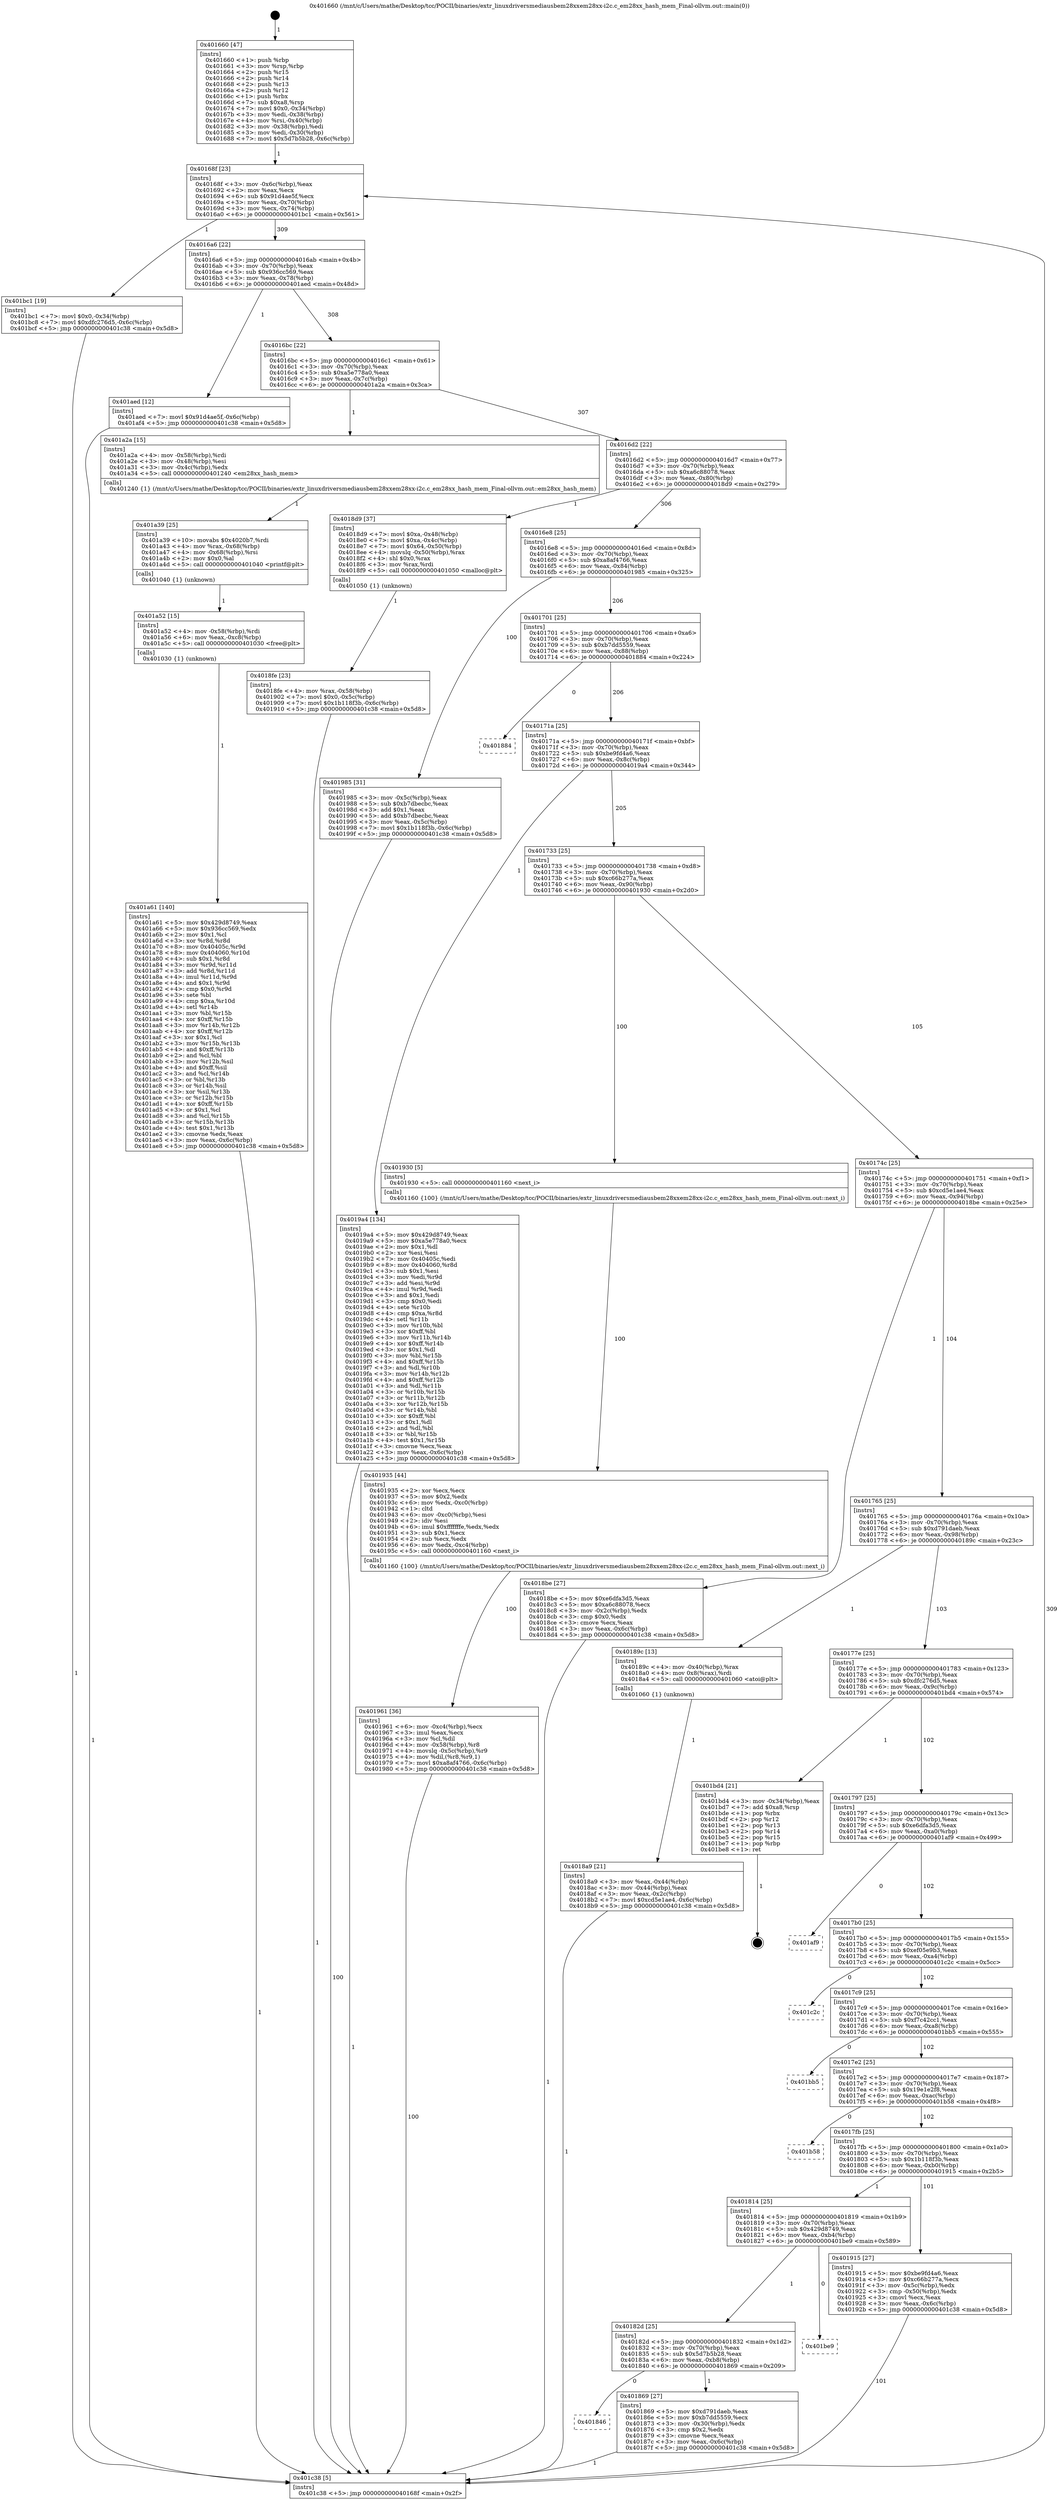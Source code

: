 digraph "0x401660" {
  label = "0x401660 (/mnt/c/Users/mathe/Desktop/tcc/POCII/binaries/extr_linuxdriversmediausbem28xxem28xx-i2c.c_em28xx_hash_mem_Final-ollvm.out::main(0))"
  labelloc = "t"
  node[shape=record]

  Entry [label="",width=0.3,height=0.3,shape=circle,fillcolor=black,style=filled]
  "0x40168f" [label="{
     0x40168f [23]\l
     | [instrs]\l
     &nbsp;&nbsp;0x40168f \<+3\>: mov -0x6c(%rbp),%eax\l
     &nbsp;&nbsp;0x401692 \<+2\>: mov %eax,%ecx\l
     &nbsp;&nbsp;0x401694 \<+6\>: sub $0x91d4ae5f,%ecx\l
     &nbsp;&nbsp;0x40169a \<+3\>: mov %eax,-0x70(%rbp)\l
     &nbsp;&nbsp;0x40169d \<+3\>: mov %ecx,-0x74(%rbp)\l
     &nbsp;&nbsp;0x4016a0 \<+6\>: je 0000000000401bc1 \<main+0x561\>\l
  }"]
  "0x401bc1" [label="{
     0x401bc1 [19]\l
     | [instrs]\l
     &nbsp;&nbsp;0x401bc1 \<+7\>: movl $0x0,-0x34(%rbp)\l
     &nbsp;&nbsp;0x401bc8 \<+7\>: movl $0xdfc276d5,-0x6c(%rbp)\l
     &nbsp;&nbsp;0x401bcf \<+5\>: jmp 0000000000401c38 \<main+0x5d8\>\l
  }"]
  "0x4016a6" [label="{
     0x4016a6 [22]\l
     | [instrs]\l
     &nbsp;&nbsp;0x4016a6 \<+5\>: jmp 00000000004016ab \<main+0x4b\>\l
     &nbsp;&nbsp;0x4016ab \<+3\>: mov -0x70(%rbp),%eax\l
     &nbsp;&nbsp;0x4016ae \<+5\>: sub $0x936cc569,%eax\l
     &nbsp;&nbsp;0x4016b3 \<+3\>: mov %eax,-0x78(%rbp)\l
     &nbsp;&nbsp;0x4016b6 \<+6\>: je 0000000000401aed \<main+0x48d\>\l
  }"]
  Exit [label="",width=0.3,height=0.3,shape=circle,fillcolor=black,style=filled,peripheries=2]
  "0x401aed" [label="{
     0x401aed [12]\l
     | [instrs]\l
     &nbsp;&nbsp;0x401aed \<+7\>: movl $0x91d4ae5f,-0x6c(%rbp)\l
     &nbsp;&nbsp;0x401af4 \<+5\>: jmp 0000000000401c38 \<main+0x5d8\>\l
  }"]
  "0x4016bc" [label="{
     0x4016bc [22]\l
     | [instrs]\l
     &nbsp;&nbsp;0x4016bc \<+5\>: jmp 00000000004016c1 \<main+0x61\>\l
     &nbsp;&nbsp;0x4016c1 \<+3\>: mov -0x70(%rbp),%eax\l
     &nbsp;&nbsp;0x4016c4 \<+5\>: sub $0xa5e778a0,%eax\l
     &nbsp;&nbsp;0x4016c9 \<+3\>: mov %eax,-0x7c(%rbp)\l
     &nbsp;&nbsp;0x4016cc \<+6\>: je 0000000000401a2a \<main+0x3ca\>\l
  }"]
  "0x401a61" [label="{
     0x401a61 [140]\l
     | [instrs]\l
     &nbsp;&nbsp;0x401a61 \<+5\>: mov $0x429d8749,%eax\l
     &nbsp;&nbsp;0x401a66 \<+5\>: mov $0x936cc569,%edx\l
     &nbsp;&nbsp;0x401a6b \<+2\>: mov $0x1,%cl\l
     &nbsp;&nbsp;0x401a6d \<+3\>: xor %r8d,%r8d\l
     &nbsp;&nbsp;0x401a70 \<+8\>: mov 0x40405c,%r9d\l
     &nbsp;&nbsp;0x401a78 \<+8\>: mov 0x404060,%r10d\l
     &nbsp;&nbsp;0x401a80 \<+4\>: sub $0x1,%r8d\l
     &nbsp;&nbsp;0x401a84 \<+3\>: mov %r9d,%r11d\l
     &nbsp;&nbsp;0x401a87 \<+3\>: add %r8d,%r11d\l
     &nbsp;&nbsp;0x401a8a \<+4\>: imul %r11d,%r9d\l
     &nbsp;&nbsp;0x401a8e \<+4\>: and $0x1,%r9d\l
     &nbsp;&nbsp;0x401a92 \<+4\>: cmp $0x0,%r9d\l
     &nbsp;&nbsp;0x401a96 \<+3\>: sete %bl\l
     &nbsp;&nbsp;0x401a99 \<+4\>: cmp $0xa,%r10d\l
     &nbsp;&nbsp;0x401a9d \<+4\>: setl %r14b\l
     &nbsp;&nbsp;0x401aa1 \<+3\>: mov %bl,%r15b\l
     &nbsp;&nbsp;0x401aa4 \<+4\>: xor $0xff,%r15b\l
     &nbsp;&nbsp;0x401aa8 \<+3\>: mov %r14b,%r12b\l
     &nbsp;&nbsp;0x401aab \<+4\>: xor $0xff,%r12b\l
     &nbsp;&nbsp;0x401aaf \<+3\>: xor $0x1,%cl\l
     &nbsp;&nbsp;0x401ab2 \<+3\>: mov %r15b,%r13b\l
     &nbsp;&nbsp;0x401ab5 \<+4\>: and $0xff,%r13b\l
     &nbsp;&nbsp;0x401ab9 \<+2\>: and %cl,%bl\l
     &nbsp;&nbsp;0x401abb \<+3\>: mov %r12b,%sil\l
     &nbsp;&nbsp;0x401abe \<+4\>: and $0xff,%sil\l
     &nbsp;&nbsp;0x401ac2 \<+3\>: and %cl,%r14b\l
     &nbsp;&nbsp;0x401ac5 \<+3\>: or %bl,%r13b\l
     &nbsp;&nbsp;0x401ac8 \<+3\>: or %r14b,%sil\l
     &nbsp;&nbsp;0x401acb \<+3\>: xor %sil,%r13b\l
     &nbsp;&nbsp;0x401ace \<+3\>: or %r12b,%r15b\l
     &nbsp;&nbsp;0x401ad1 \<+4\>: xor $0xff,%r15b\l
     &nbsp;&nbsp;0x401ad5 \<+3\>: or $0x1,%cl\l
     &nbsp;&nbsp;0x401ad8 \<+3\>: and %cl,%r15b\l
     &nbsp;&nbsp;0x401adb \<+3\>: or %r15b,%r13b\l
     &nbsp;&nbsp;0x401ade \<+4\>: test $0x1,%r13b\l
     &nbsp;&nbsp;0x401ae2 \<+3\>: cmovne %edx,%eax\l
     &nbsp;&nbsp;0x401ae5 \<+3\>: mov %eax,-0x6c(%rbp)\l
     &nbsp;&nbsp;0x401ae8 \<+5\>: jmp 0000000000401c38 \<main+0x5d8\>\l
  }"]
  "0x401a2a" [label="{
     0x401a2a [15]\l
     | [instrs]\l
     &nbsp;&nbsp;0x401a2a \<+4\>: mov -0x58(%rbp),%rdi\l
     &nbsp;&nbsp;0x401a2e \<+3\>: mov -0x48(%rbp),%esi\l
     &nbsp;&nbsp;0x401a31 \<+3\>: mov -0x4c(%rbp),%edx\l
     &nbsp;&nbsp;0x401a34 \<+5\>: call 0000000000401240 \<em28xx_hash_mem\>\l
     | [calls]\l
     &nbsp;&nbsp;0x401240 \{1\} (/mnt/c/Users/mathe/Desktop/tcc/POCII/binaries/extr_linuxdriversmediausbem28xxem28xx-i2c.c_em28xx_hash_mem_Final-ollvm.out::em28xx_hash_mem)\l
  }"]
  "0x4016d2" [label="{
     0x4016d2 [22]\l
     | [instrs]\l
     &nbsp;&nbsp;0x4016d2 \<+5\>: jmp 00000000004016d7 \<main+0x77\>\l
     &nbsp;&nbsp;0x4016d7 \<+3\>: mov -0x70(%rbp),%eax\l
     &nbsp;&nbsp;0x4016da \<+5\>: sub $0xa6c88078,%eax\l
     &nbsp;&nbsp;0x4016df \<+3\>: mov %eax,-0x80(%rbp)\l
     &nbsp;&nbsp;0x4016e2 \<+6\>: je 00000000004018d9 \<main+0x279\>\l
  }"]
  "0x401a52" [label="{
     0x401a52 [15]\l
     | [instrs]\l
     &nbsp;&nbsp;0x401a52 \<+4\>: mov -0x58(%rbp),%rdi\l
     &nbsp;&nbsp;0x401a56 \<+6\>: mov %eax,-0xc8(%rbp)\l
     &nbsp;&nbsp;0x401a5c \<+5\>: call 0000000000401030 \<free@plt\>\l
     | [calls]\l
     &nbsp;&nbsp;0x401030 \{1\} (unknown)\l
  }"]
  "0x4018d9" [label="{
     0x4018d9 [37]\l
     | [instrs]\l
     &nbsp;&nbsp;0x4018d9 \<+7\>: movl $0xa,-0x48(%rbp)\l
     &nbsp;&nbsp;0x4018e0 \<+7\>: movl $0xa,-0x4c(%rbp)\l
     &nbsp;&nbsp;0x4018e7 \<+7\>: movl $0x64,-0x50(%rbp)\l
     &nbsp;&nbsp;0x4018ee \<+4\>: movslq -0x50(%rbp),%rax\l
     &nbsp;&nbsp;0x4018f2 \<+4\>: shl $0x0,%rax\l
     &nbsp;&nbsp;0x4018f6 \<+3\>: mov %rax,%rdi\l
     &nbsp;&nbsp;0x4018f9 \<+5\>: call 0000000000401050 \<malloc@plt\>\l
     | [calls]\l
     &nbsp;&nbsp;0x401050 \{1\} (unknown)\l
  }"]
  "0x4016e8" [label="{
     0x4016e8 [25]\l
     | [instrs]\l
     &nbsp;&nbsp;0x4016e8 \<+5\>: jmp 00000000004016ed \<main+0x8d\>\l
     &nbsp;&nbsp;0x4016ed \<+3\>: mov -0x70(%rbp),%eax\l
     &nbsp;&nbsp;0x4016f0 \<+5\>: sub $0xa8af4766,%eax\l
     &nbsp;&nbsp;0x4016f5 \<+6\>: mov %eax,-0x84(%rbp)\l
     &nbsp;&nbsp;0x4016fb \<+6\>: je 0000000000401985 \<main+0x325\>\l
  }"]
  "0x401a39" [label="{
     0x401a39 [25]\l
     | [instrs]\l
     &nbsp;&nbsp;0x401a39 \<+10\>: movabs $0x4020b7,%rdi\l
     &nbsp;&nbsp;0x401a43 \<+4\>: mov %rax,-0x68(%rbp)\l
     &nbsp;&nbsp;0x401a47 \<+4\>: mov -0x68(%rbp),%rsi\l
     &nbsp;&nbsp;0x401a4b \<+2\>: mov $0x0,%al\l
     &nbsp;&nbsp;0x401a4d \<+5\>: call 0000000000401040 \<printf@plt\>\l
     | [calls]\l
     &nbsp;&nbsp;0x401040 \{1\} (unknown)\l
  }"]
  "0x401985" [label="{
     0x401985 [31]\l
     | [instrs]\l
     &nbsp;&nbsp;0x401985 \<+3\>: mov -0x5c(%rbp),%eax\l
     &nbsp;&nbsp;0x401988 \<+5\>: sub $0xb7dbecbc,%eax\l
     &nbsp;&nbsp;0x40198d \<+3\>: add $0x1,%eax\l
     &nbsp;&nbsp;0x401990 \<+5\>: add $0xb7dbecbc,%eax\l
     &nbsp;&nbsp;0x401995 \<+3\>: mov %eax,-0x5c(%rbp)\l
     &nbsp;&nbsp;0x401998 \<+7\>: movl $0x1b118f3b,-0x6c(%rbp)\l
     &nbsp;&nbsp;0x40199f \<+5\>: jmp 0000000000401c38 \<main+0x5d8\>\l
  }"]
  "0x401701" [label="{
     0x401701 [25]\l
     | [instrs]\l
     &nbsp;&nbsp;0x401701 \<+5\>: jmp 0000000000401706 \<main+0xa6\>\l
     &nbsp;&nbsp;0x401706 \<+3\>: mov -0x70(%rbp),%eax\l
     &nbsp;&nbsp;0x401709 \<+5\>: sub $0xb7dd5559,%eax\l
     &nbsp;&nbsp;0x40170e \<+6\>: mov %eax,-0x88(%rbp)\l
     &nbsp;&nbsp;0x401714 \<+6\>: je 0000000000401884 \<main+0x224\>\l
  }"]
  "0x401961" [label="{
     0x401961 [36]\l
     | [instrs]\l
     &nbsp;&nbsp;0x401961 \<+6\>: mov -0xc4(%rbp),%ecx\l
     &nbsp;&nbsp;0x401967 \<+3\>: imul %eax,%ecx\l
     &nbsp;&nbsp;0x40196a \<+3\>: mov %cl,%dil\l
     &nbsp;&nbsp;0x40196d \<+4\>: mov -0x58(%rbp),%r8\l
     &nbsp;&nbsp;0x401971 \<+4\>: movslq -0x5c(%rbp),%r9\l
     &nbsp;&nbsp;0x401975 \<+4\>: mov %dil,(%r8,%r9,1)\l
     &nbsp;&nbsp;0x401979 \<+7\>: movl $0xa8af4766,-0x6c(%rbp)\l
     &nbsp;&nbsp;0x401980 \<+5\>: jmp 0000000000401c38 \<main+0x5d8\>\l
  }"]
  "0x401884" [label="{
     0x401884\l
  }", style=dashed]
  "0x40171a" [label="{
     0x40171a [25]\l
     | [instrs]\l
     &nbsp;&nbsp;0x40171a \<+5\>: jmp 000000000040171f \<main+0xbf\>\l
     &nbsp;&nbsp;0x40171f \<+3\>: mov -0x70(%rbp),%eax\l
     &nbsp;&nbsp;0x401722 \<+5\>: sub $0xbe9fd4a6,%eax\l
     &nbsp;&nbsp;0x401727 \<+6\>: mov %eax,-0x8c(%rbp)\l
     &nbsp;&nbsp;0x40172d \<+6\>: je 00000000004019a4 \<main+0x344\>\l
  }"]
  "0x401935" [label="{
     0x401935 [44]\l
     | [instrs]\l
     &nbsp;&nbsp;0x401935 \<+2\>: xor %ecx,%ecx\l
     &nbsp;&nbsp;0x401937 \<+5\>: mov $0x2,%edx\l
     &nbsp;&nbsp;0x40193c \<+6\>: mov %edx,-0xc0(%rbp)\l
     &nbsp;&nbsp;0x401942 \<+1\>: cltd\l
     &nbsp;&nbsp;0x401943 \<+6\>: mov -0xc0(%rbp),%esi\l
     &nbsp;&nbsp;0x401949 \<+2\>: idiv %esi\l
     &nbsp;&nbsp;0x40194b \<+6\>: imul $0xfffffffe,%edx,%edx\l
     &nbsp;&nbsp;0x401951 \<+3\>: sub $0x1,%ecx\l
     &nbsp;&nbsp;0x401954 \<+2\>: sub %ecx,%edx\l
     &nbsp;&nbsp;0x401956 \<+6\>: mov %edx,-0xc4(%rbp)\l
     &nbsp;&nbsp;0x40195c \<+5\>: call 0000000000401160 \<next_i\>\l
     | [calls]\l
     &nbsp;&nbsp;0x401160 \{100\} (/mnt/c/Users/mathe/Desktop/tcc/POCII/binaries/extr_linuxdriversmediausbem28xxem28xx-i2c.c_em28xx_hash_mem_Final-ollvm.out::next_i)\l
  }"]
  "0x4019a4" [label="{
     0x4019a4 [134]\l
     | [instrs]\l
     &nbsp;&nbsp;0x4019a4 \<+5\>: mov $0x429d8749,%eax\l
     &nbsp;&nbsp;0x4019a9 \<+5\>: mov $0xa5e778a0,%ecx\l
     &nbsp;&nbsp;0x4019ae \<+2\>: mov $0x1,%dl\l
     &nbsp;&nbsp;0x4019b0 \<+2\>: xor %esi,%esi\l
     &nbsp;&nbsp;0x4019b2 \<+7\>: mov 0x40405c,%edi\l
     &nbsp;&nbsp;0x4019b9 \<+8\>: mov 0x404060,%r8d\l
     &nbsp;&nbsp;0x4019c1 \<+3\>: sub $0x1,%esi\l
     &nbsp;&nbsp;0x4019c4 \<+3\>: mov %edi,%r9d\l
     &nbsp;&nbsp;0x4019c7 \<+3\>: add %esi,%r9d\l
     &nbsp;&nbsp;0x4019ca \<+4\>: imul %r9d,%edi\l
     &nbsp;&nbsp;0x4019ce \<+3\>: and $0x1,%edi\l
     &nbsp;&nbsp;0x4019d1 \<+3\>: cmp $0x0,%edi\l
     &nbsp;&nbsp;0x4019d4 \<+4\>: sete %r10b\l
     &nbsp;&nbsp;0x4019d8 \<+4\>: cmp $0xa,%r8d\l
     &nbsp;&nbsp;0x4019dc \<+4\>: setl %r11b\l
     &nbsp;&nbsp;0x4019e0 \<+3\>: mov %r10b,%bl\l
     &nbsp;&nbsp;0x4019e3 \<+3\>: xor $0xff,%bl\l
     &nbsp;&nbsp;0x4019e6 \<+3\>: mov %r11b,%r14b\l
     &nbsp;&nbsp;0x4019e9 \<+4\>: xor $0xff,%r14b\l
     &nbsp;&nbsp;0x4019ed \<+3\>: xor $0x1,%dl\l
     &nbsp;&nbsp;0x4019f0 \<+3\>: mov %bl,%r15b\l
     &nbsp;&nbsp;0x4019f3 \<+4\>: and $0xff,%r15b\l
     &nbsp;&nbsp;0x4019f7 \<+3\>: and %dl,%r10b\l
     &nbsp;&nbsp;0x4019fa \<+3\>: mov %r14b,%r12b\l
     &nbsp;&nbsp;0x4019fd \<+4\>: and $0xff,%r12b\l
     &nbsp;&nbsp;0x401a01 \<+3\>: and %dl,%r11b\l
     &nbsp;&nbsp;0x401a04 \<+3\>: or %r10b,%r15b\l
     &nbsp;&nbsp;0x401a07 \<+3\>: or %r11b,%r12b\l
     &nbsp;&nbsp;0x401a0a \<+3\>: xor %r12b,%r15b\l
     &nbsp;&nbsp;0x401a0d \<+3\>: or %r14b,%bl\l
     &nbsp;&nbsp;0x401a10 \<+3\>: xor $0xff,%bl\l
     &nbsp;&nbsp;0x401a13 \<+3\>: or $0x1,%dl\l
     &nbsp;&nbsp;0x401a16 \<+2\>: and %dl,%bl\l
     &nbsp;&nbsp;0x401a18 \<+3\>: or %bl,%r15b\l
     &nbsp;&nbsp;0x401a1b \<+4\>: test $0x1,%r15b\l
     &nbsp;&nbsp;0x401a1f \<+3\>: cmovne %ecx,%eax\l
     &nbsp;&nbsp;0x401a22 \<+3\>: mov %eax,-0x6c(%rbp)\l
     &nbsp;&nbsp;0x401a25 \<+5\>: jmp 0000000000401c38 \<main+0x5d8\>\l
  }"]
  "0x401733" [label="{
     0x401733 [25]\l
     | [instrs]\l
     &nbsp;&nbsp;0x401733 \<+5\>: jmp 0000000000401738 \<main+0xd8\>\l
     &nbsp;&nbsp;0x401738 \<+3\>: mov -0x70(%rbp),%eax\l
     &nbsp;&nbsp;0x40173b \<+5\>: sub $0xc66b277a,%eax\l
     &nbsp;&nbsp;0x401740 \<+6\>: mov %eax,-0x90(%rbp)\l
     &nbsp;&nbsp;0x401746 \<+6\>: je 0000000000401930 \<main+0x2d0\>\l
  }"]
  "0x4018fe" [label="{
     0x4018fe [23]\l
     | [instrs]\l
     &nbsp;&nbsp;0x4018fe \<+4\>: mov %rax,-0x58(%rbp)\l
     &nbsp;&nbsp;0x401902 \<+7\>: movl $0x0,-0x5c(%rbp)\l
     &nbsp;&nbsp;0x401909 \<+7\>: movl $0x1b118f3b,-0x6c(%rbp)\l
     &nbsp;&nbsp;0x401910 \<+5\>: jmp 0000000000401c38 \<main+0x5d8\>\l
  }"]
  "0x401930" [label="{
     0x401930 [5]\l
     | [instrs]\l
     &nbsp;&nbsp;0x401930 \<+5\>: call 0000000000401160 \<next_i\>\l
     | [calls]\l
     &nbsp;&nbsp;0x401160 \{100\} (/mnt/c/Users/mathe/Desktop/tcc/POCII/binaries/extr_linuxdriversmediausbem28xxem28xx-i2c.c_em28xx_hash_mem_Final-ollvm.out::next_i)\l
  }"]
  "0x40174c" [label="{
     0x40174c [25]\l
     | [instrs]\l
     &nbsp;&nbsp;0x40174c \<+5\>: jmp 0000000000401751 \<main+0xf1\>\l
     &nbsp;&nbsp;0x401751 \<+3\>: mov -0x70(%rbp),%eax\l
     &nbsp;&nbsp;0x401754 \<+5\>: sub $0xcd5e1ae4,%eax\l
     &nbsp;&nbsp;0x401759 \<+6\>: mov %eax,-0x94(%rbp)\l
     &nbsp;&nbsp;0x40175f \<+6\>: je 00000000004018be \<main+0x25e\>\l
  }"]
  "0x4018a9" [label="{
     0x4018a9 [21]\l
     | [instrs]\l
     &nbsp;&nbsp;0x4018a9 \<+3\>: mov %eax,-0x44(%rbp)\l
     &nbsp;&nbsp;0x4018ac \<+3\>: mov -0x44(%rbp),%eax\l
     &nbsp;&nbsp;0x4018af \<+3\>: mov %eax,-0x2c(%rbp)\l
     &nbsp;&nbsp;0x4018b2 \<+7\>: movl $0xcd5e1ae4,-0x6c(%rbp)\l
     &nbsp;&nbsp;0x4018b9 \<+5\>: jmp 0000000000401c38 \<main+0x5d8\>\l
  }"]
  "0x4018be" [label="{
     0x4018be [27]\l
     | [instrs]\l
     &nbsp;&nbsp;0x4018be \<+5\>: mov $0xe6dfa3d5,%eax\l
     &nbsp;&nbsp;0x4018c3 \<+5\>: mov $0xa6c88078,%ecx\l
     &nbsp;&nbsp;0x4018c8 \<+3\>: mov -0x2c(%rbp),%edx\l
     &nbsp;&nbsp;0x4018cb \<+3\>: cmp $0x0,%edx\l
     &nbsp;&nbsp;0x4018ce \<+3\>: cmove %ecx,%eax\l
     &nbsp;&nbsp;0x4018d1 \<+3\>: mov %eax,-0x6c(%rbp)\l
     &nbsp;&nbsp;0x4018d4 \<+5\>: jmp 0000000000401c38 \<main+0x5d8\>\l
  }"]
  "0x401765" [label="{
     0x401765 [25]\l
     | [instrs]\l
     &nbsp;&nbsp;0x401765 \<+5\>: jmp 000000000040176a \<main+0x10a\>\l
     &nbsp;&nbsp;0x40176a \<+3\>: mov -0x70(%rbp),%eax\l
     &nbsp;&nbsp;0x40176d \<+5\>: sub $0xd791daeb,%eax\l
     &nbsp;&nbsp;0x401772 \<+6\>: mov %eax,-0x98(%rbp)\l
     &nbsp;&nbsp;0x401778 \<+6\>: je 000000000040189c \<main+0x23c\>\l
  }"]
  "0x401660" [label="{
     0x401660 [47]\l
     | [instrs]\l
     &nbsp;&nbsp;0x401660 \<+1\>: push %rbp\l
     &nbsp;&nbsp;0x401661 \<+3\>: mov %rsp,%rbp\l
     &nbsp;&nbsp;0x401664 \<+2\>: push %r15\l
     &nbsp;&nbsp;0x401666 \<+2\>: push %r14\l
     &nbsp;&nbsp;0x401668 \<+2\>: push %r13\l
     &nbsp;&nbsp;0x40166a \<+2\>: push %r12\l
     &nbsp;&nbsp;0x40166c \<+1\>: push %rbx\l
     &nbsp;&nbsp;0x40166d \<+7\>: sub $0xa8,%rsp\l
     &nbsp;&nbsp;0x401674 \<+7\>: movl $0x0,-0x34(%rbp)\l
     &nbsp;&nbsp;0x40167b \<+3\>: mov %edi,-0x38(%rbp)\l
     &nbsp;&nbsp;0x40167e \<+4\>: mov %rsi,-0x40(%rbp)\l
     &nbsp;&nbsp;0x401682 \<+3\>: mov -0x38(%rbp),%edi\l
     &nbsp;&nbsp;0x401685 \<+3\>: mov %edi,-0x30(%rbp)\l
     &nbsp;&nbsp;0x401688 \<+7\>: movl $0x5d7b5b28,-0x6c(%rbp)\l
  }"]
  "0x40189c" [label="{
     0x40189c [13]\l
     | [instrs]\l
     &nbsp;&nbsp;0x40189c \<+4\>: mov -0x40(%rbp),%rax\l
     &nbsp;&nbsp;0x4018a0 \<+4\>: mov 0x8(%rax),%rdi\l
     &nbsp;&nbsp;0x4018a4 \<+5\>: call 0000000000401060 \<atoi@plt\>\l
     | [calls]\l
     &nbsp;&nbsp;0x401060 \{1\} (unknown)\l
  }"]
  "0x40177e" [label="{
     0x40177e [25]\l
     | [instrs]\l
     &nbsp;&nbsp;0x40177e \<+5\>: jmp 0000000000401783 \<main+0x123\>\l
     &nbsp;&nbsp;0x401783 \<+3\>: mov -0x70(%rbp),%eax\l
     &nbsp;&nbsp;0x401786 \<+5\>: sub $0xdfc276d5,%eax\l
     &nbsp;&nbsp;0x40178b \<+6\>: mov %eax,-0x9c(%rbp)\l
     &nbsp;&nbsp;0x401791 \<+6\>: je 0000000000401bd4 \<main+0x574\>\l
  }"]
  "0x401c38" [label="{
     0x401c38 [5]\l
     | [instrs]\l
     &nbsp;&nbsp;0x401c38 \<+5\>: jmp 000000000040168f \<main+0x2f\>\l
  }"]
  "0x401bd4" [label="{
     0x401bd4 [21]\l
     | [instrs]\l
     &nbsp;&nbsp;0x401bd4 \<+3\>: mov -0x34(%rbp),%eax\l
     &nbsp;&nbsp;0x401bd7 \<+7\>: add $0xa8,%rsp\l
     &nbsp;&nbsp;0x401bde \<+1\>: pop %rbx\l
     &nbsp;&nbsp;0x401bdf \<+2\>: pop %r12\l
     &nbsp;&nbsp;0x401be1 \<+2\>: pop %r13\l
     &nbsp;&nbsp;0x401be3 \<+2\>: pop %r14\l
     &nbsp;&nbsp;0x401be5 \<+2\>: pop %r15\l
     &nbsp;&nbsp;0x401be7 \<+1\>: pop %rbp\l
     &nbsp;&nbsp;0x401be8 \<+1\>: ret\l
  }"]
  "0x401797" [label="{
     0x401797 [25]\l
     | [instrs]\l
     &nbsp;&nbsp;0x401797 \<+5\>: jmp 000000000040179c \<main+0x13c\>\l
     &nbsp;&nbsp;0x40179c \<+3\>: mov -0x70(%rbp),%eax\l
     &nbsp;&nbsp;0x40179f \<+5\>: sub $0xe6dfa3d5,%eax\l
     &nbsp;&nbsp;0x4017a4 \<+6\>: mov %eax,-0xa0(%rbp)\l
     &nbsp;&nbsp;0x4017aa \<+6\>: je 0000000000401af9 \<main+0x499\>\l
  }"]
  "0x401846" [label="{
     0x401846\l
  }", style=dashed]
  "0x401af9" [label="{
     0x401af9\l
  }", style=dashed]
  "0x4017b0" [label="{
     0x4017b0 [25]\l
     | [instrs]\l
     &nbsp;&nbsp;0x4017b0 \<+5\>: jmp 00000000004017b5 \<main+0x155\>\l
     &nbsp;&nbsp;0x4017b5 \<+3\>: mov -0x70(%rbp),%eax\l
     &nbsp;&nbsp;0x4017b8 \<+5\>: sub $0xef05e9b3,%eax\l
     &nbsp;&nbsp;0x4017bd \<+6\>: mov %eax,-0xa4(%rbp)\l
     &nbsp;&nbsp;0x4017c3 \<+6\>: je 0000000000401c2c \<main+0x5cc\>\l
  }"]
  "0x401869" [label="{
     0x401869 [27]\l
     | [instrs]\l
     &nbsp;&nbsp;0x401869 \<+5\>: mov $0xd791daeb,%eax\l
     &nbsp;&nbsp;0x40186e \<+5\>: mov $0xb7dd5559,%ecx\l
     &nbsp;&nbsp;0x401873 \<+3\>: mov -0x30(%rbp),%edx\l
     &nbsp;&nbsp;0x401876 \<+3\>: cmp $0x2,%edx\l
     &nbsp;&nbsp;0x401879 \<+3\>: cmovne %ecx,%eax\l
     &nbsp;&nbsp;0x40187c \<+3\>: mov %eax,-0x6c(%rbp)\l
     &nbsp;&nbsp;0x40187f \<+5\>: jmp 0000000000401c38 \<main+0x5d8\>\l
  }"]
  "0x401c2c" [label="{
     0x401c2c\l
  }", style=dashed]
  "0x4017c9" [label="{
     0x4017c9 [25]\l
     | [instrs]\l
     &nbsp;&nbsp;0x4017c9 \<+5\>: jmp 00000000004017ce \<main+0x16e\>\l
     &nbsp;&nbsp;0x4017ce \<+3\>: mov -0x70(%rbp),%eax\l
     &nbsp;&nbsp;0x4017d1 \<+5\>: sub $0xf7c42cc1,%eax\l
     &nbsp;&nbsp;0x4017d6 \<+6\>: mov %eax,-0xa8(%rbp)\l
     &nbsp;&nbsp;0x4017dc \<+6\>: je 0000000000401bb5 \<main+0x555\>\l
  }"]
  "0x40182d" [label="{
     0x40182d [25]\l
     | [instrs]\l
     &nbsp;&nbsp;0x40182d \<+5\>: jmp 0000000000401832 \<main+0x1d2\>\l
     &nbsp;&nbsp;0x401832 \<+3\>: mov -0x70(%rbp),%eax\l
     &nbsp;&nbsp;0x401835 \<+5\>: sub $0x5d7b5b28,%eax\l
     &nbsp;&nbsp;0x40183a \<+6\>: mov %eax,-0xb8(%rbp)\l
     &nbsp;&nbsp;0x401840 \<+6\>: je 0000000000401869 \<main+0x209\>\l
  }"]
  "0x401bb5" [label="{
     0x401bb5\l
  }", style=dashed]
  "0x4017e2" [label="{
     0x4017e2 [25]\l
     | [instrs]\l
     &nbsp;&nbsp;0x4017e2 \<+5\>: jmp 00000000004017e7 \<main+0x187\>\l
     &nbsp;&nbsp;0x4017e7 \<+3\>: mov -0x70(%rbp),%eax\l
     &nbsp;&nbsp;0x4017ea \<+5\>: sub $0x19e1e2f8,%eax\l
     &nbsp;&nbsp;0x4017ef \<+6\>: mov %eax,-0xac(%rbp)\l
     &nbsp;&nbsp;0x4017f5 \<+6\>: je 0000000000401b58 \<main+0x4f8\>\l
  }"]
  "0x401be9" [label="{
     0x401be9\l
  }", style=dashed]
  "0x401b58" [label="{
     0x401b58\l
  }", style=dashed]
  "0x4017fb" [label="{
     0x4017fb [25]\l
     | [instrs]\l
     &nbsp;&nbsp;0x4017fb \<+5\>: jmp 0000000000401800 \<main+0x1a0\>\l
     &nbsp;&nbsp;0x401800 \<+3\>: mov -0x70(%rbp),%eax\l
     &nbsp;&nbsp;0x401803 \<+5\>: sub $0x1b118f3b,%eax\l
     &nbsp;&nbsp;0x401808 \<+6\>: mov %eax,-0xb0(%rbp)\l
     &nbsp;&nbsp;0x40180e \<+6\>: je 0000000000401915 \<main+0x2b5\>\l
  }"]
  "0x401814" [label="{
     0x401814 [25]\l
     | [instrs]\l
     &nbsp;&nbsp;0x401814 \<+5\>: jmp 0000000000401819 \<main+0x1b9\>\l
     &nbsp;&nbsp;0x401819 \<+3\>: mov -0x70(%rbp),%eax\l
     &nbsp;&nbsp;0x40181c \<+5\>: sub $0x429d8749,%eax\l
     &nbsp;&nbsp;0x401821 \<+6\>: mov %eax,-0xb4(%rbp)\l
     &nbsp;&nbsp;0x401827 \<+6\>: je 0000000000401be9 \<main+0x589\>\l
  }"]
  "0x401915" [label="{
     0x401915 [27]\l
     | [instrs]\l
     &nbsp;&nbsp;0x401915 \<+5\>: mov $0xbe9fd4a6,%eax\l
     &nbsp;&nbsp;0x40191a \<+5\>: mov $0xc66b277a,%ecx\l
     &nbsp;&nbsp;0x40191f \<+3\>: mov -0x5c(%rbp),%edx\l
     &nbsp;&nbsp;0x401922 \<+3\>: cmp -0x50(%rbp),%edx\l
     &nbsp;&nbsp;0x401925 \<+3\>: cmovl %ecx,%eax\l
     &nbsp;&nbsp;0x401928 \<+3\>: mov %eax,-0x6c(%rbp)\l
     &nbsp;&nbsp;0x40192b \<+5\>: jmp 0000000000401c38 \<main+0x5d8\>\l
  }"]
  Entry -> "0x401660" [label=" 1"]
  "0x40168f" -> "0x401bc1" [label=" 1"]
  "0x40168f" -> "0x4016a6" [label=" 309"]
  "0x401bd4" -> Exit [label=" 1"]
  "0x4016a6" -> "0x401aed" [label=" 1"]
  "0x4016a6" -> "0x4016bc" [label=" 308"]
  "0x401bc1" -> "0x401c38" [label=" 1"]
  "0x4016bc" -> "0x401a2a" [label=" 1"]
  "0x4016bc" -> "0x4016d2" [label=" 307"]
  "0x401aed" -> "0x401c38" [label=" 1"]
  "0x4016d2" -> "0x4018d9" [label=" 1"]
  "0x4016d2" -> "0x4016e8" [label=" 306"]
  "0x401a61" -> "0x401c38" [label=" 1"]
  "0x4016e8" -> "0x401985" [label=" 100"]
  "0x4016e8" -> "0x401701" [label=" 206"]
  "0x401a52" -> "0x401a61" [label=" 1"]
  "0x401701" -> "0x401884" [label=" 0"]
  "0x401701" -> "0x40171a" [label=" 206"]
  "0x401a39" -> "0x401a52" [label=" 1"]
  "0x40171a" -> "0x4019a4" [label=" 1"]
  "0x40171a" -> "0x401733" [label=" 205"]
  "0x401a2a" -> "0x401a39" [label=" 1"]
  "0x401733" -> "0x401930" [label=" 100"]
  "0x401733" -> "0x40174c" [label=" 105"]
  "0x4019a4" -> "0x401c38" [label=" 1"]
  "0x40174c" -> "0x4018be" [label=" 1"]
  "0x40174c" -> "0x401765" [label=" 104"]
  "0x401985" -> "0x401c38" [label=" 100"]
  "0x401765" -> "0x40189c" [label=" 1"]
  "0x401765" -> "0x40177e" [label=" 103"]
  "0x401961" -> "0x401c38" [label=" 100"]
  "0x40177e" -> "0x401bd4" [label=" 1"]
  "0x40177e" -> "0x401797" [label=" 102"]
  "0x401935" -> "0x401961" [label=" 100"]
  "0x401797" -> "0x401af9" [label=" 0"]
  "0x401797" -> "0x4017b0" [label=" 102"]
  "0x401930" -> "0x401935" [label=" 100"]
  "0x4017b0" -> "0x401c2c" [label=" 0"]
  "0x4017b0" -> "0x4017c9" [label=" 102"]
  "0x401915" -> "0x401c38" [label=" 101"]
  "0x4017c9" -> "0x401bb5" [label=" 0"]
  "0x4017c9" -> "0x4017e2" [label=" 102"]
  "0x4018d9" -> "0x4018fe" [label=" 1"]
  "0x4017e2" -> "0x401b58" [label=" 0"]
  "0x4017e2" -> "0x4017fb" [label=" 102"]
  "0x4018be" -> "0x401c38" [label=" 1"]
  "0x4017fb" -> "0x401915" [label=" 101"]
  "0x4017fb" -> "0x401814" [label=" 1"]
  "0x4018a9" -> "0x401c38" [label=" 1"]
  "0x401814" -> "0x401be9" [label=" 0"]
  "0x401814" -> "0x40182d" [label=" 1"]
  "0x4018fe" -> "0x401c38" [label=" 1"]
  "0x40182d" -> "0x401869" [label=" 1"]
  "0x40182d" -> "0x401846" [label=" 0"]
  "0x401869" -> "0x401c38" [label=" 1"]
  "0x401660" -> "0x40168f" [label=" 1"]
  "0x401c38" -> "0x40168f" [label=" 309"]
  "0x40189c" -> "0x4018a9" [label=" 1"]
}
